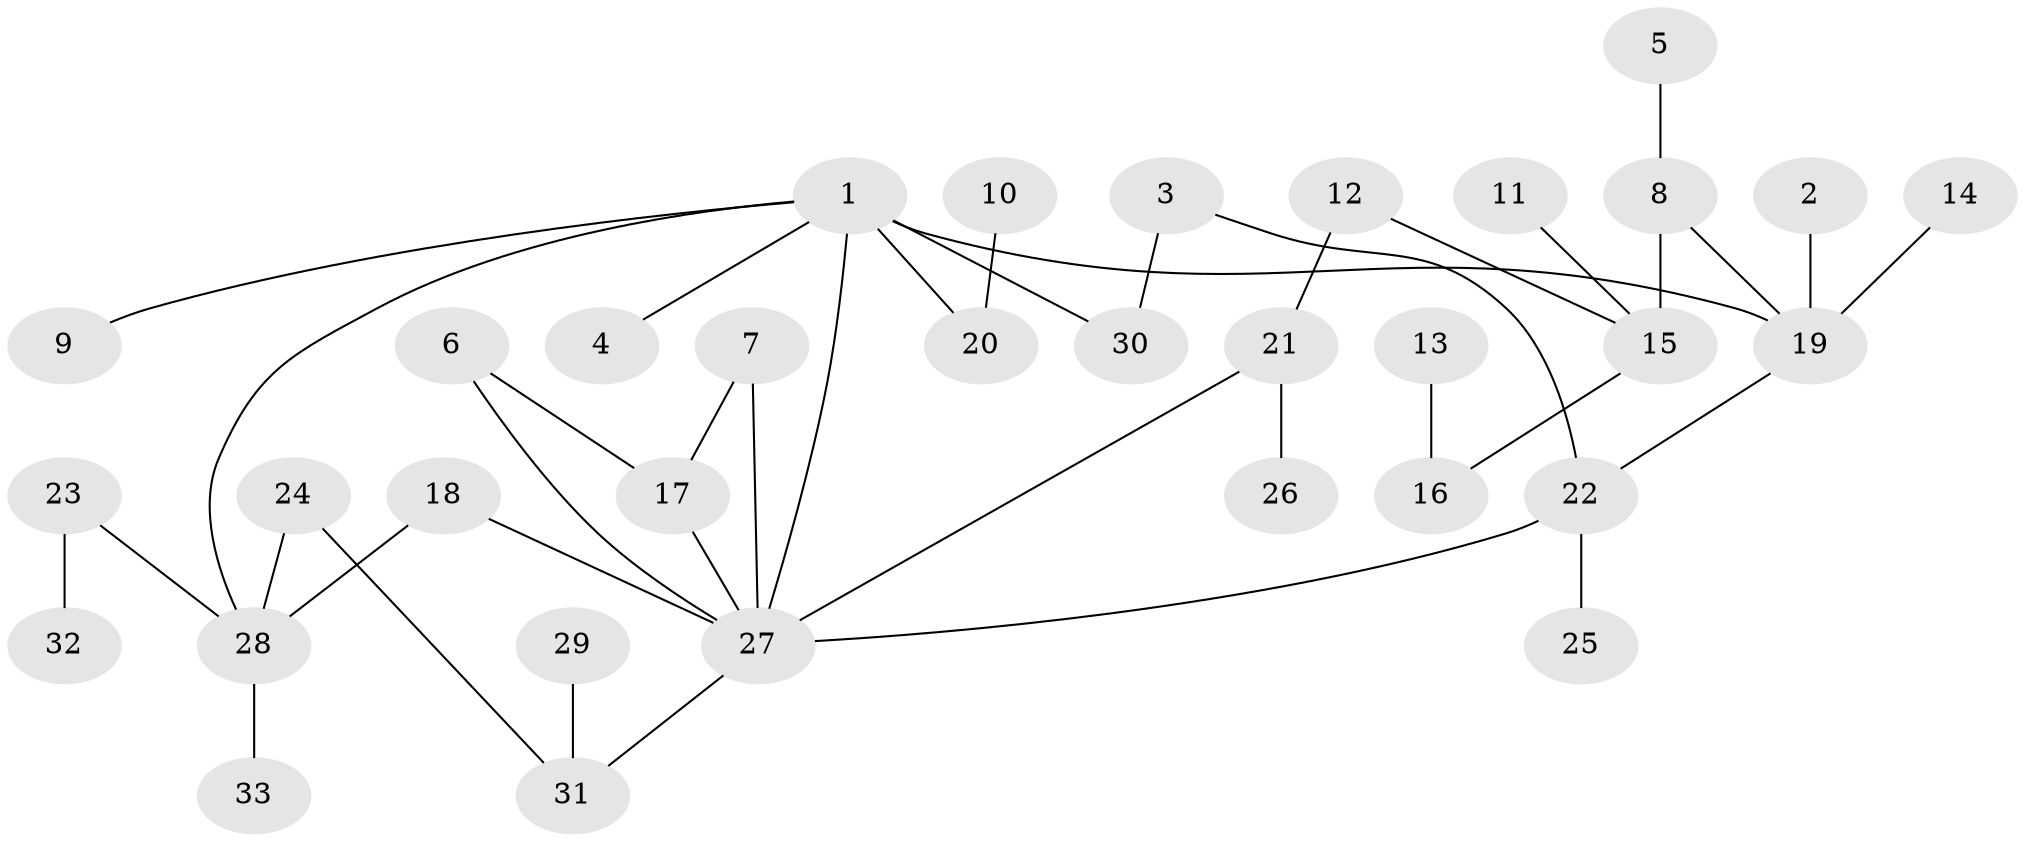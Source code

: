 // original degree distribution, {4: 0.07575757575757576, 5: 0.06060606060606061, 2: 0.3181818181818182, 7: 0.015151515151515152, 3: 0.15151515151515152, 1: 0.3787878787878788}
// Generated by graph-tools (version 1.1) at 2025/25/03/09/25 03:25:34]
// undirected, 33 vertices, 39 edges
graph export_dot {
graph [start="1"]
  node [color=gray90,style=filled];
  1;
  2;
  3;
  4;
  5;
  6;
  7;
  8;
  9;
  10;
  11;
  12;
  13;
  14;
  15;
  16;
  17;
  18;
  19;
  20;
  21;
  22;
  23;
  24;
  25;
  26;
  27;
  28;
  29;
  30;
  31;
  32;
  33;
  1 -- 4 [weight=1.0];
  1 -- 9 [weight=1.0];
  1 -- 19 [weight=1.0];
  1 -- 20 [weight=1.0];
  1 -- 27 [weight=1.0];
  1 -- 28 [weight=1.0];
  1 -- 30 [weight=1.0];
  2 -- 19 [weight=1.0];
  3 -- 22 [weight=1.0];
  3 -- 30 [weight=1.0];
  5 -- 8 [weight=1.0];
  6 -- 17 [weight=1.0];
  6 -- 27 [weight=1.0];
  7 -- 17 [weight=1.0];
  7 -- 27 [weight=1.0];
  8 -- 15 [weight=1.0];
  8 -- 19 [weight=1.0];
  10 -- 20 [weight=1.0];
  11 -- 15 [weight=1.0];
  12 -- 15 [weight=1.0];
  12 -- 21 [weight=1.0];
  13 -- 16 [weight=1.0];
  14 -- 19 [weight=1.0];
  15 -- 16 [weight=1.0];
  17 -- 27 [weight=1.0];
  18 -- 27 [weight=1.0];
  18 -- 28 [weight=1.0];
  19 -- 22 [weight=1.0];
  21 -- 26 [weight=1.0];
  21 -- 27 [weight=1.0];
  22 -- 25 [weight=1.0];
  22 -- 27 [weight=1.0];
  23 -- 28 [weight=1.0];
  23 -- 32 [weight=1.0];
  24 -- 28 [weight=1.0];
  24 -- 31 [weight=1.0];
  27 -- 31 [weight=1.0];
  28 -- 33 [weight=1.0];
  29 -- 31 [weight=1.0];
}
